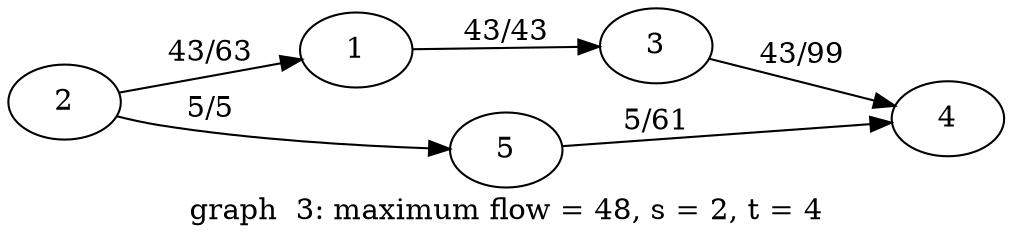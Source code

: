 digraph g{
 rankdir = LR
1 -> 3 [label = " 43/43 "];
2 -> 5 [label = " 5/5 "];
2 -> 1 [label = " 43/63 "];
3 -> 4 [label = " 43/99 "];
5 -> 4 [label = " 5/61 "];
label = "graph  3: maximum flow = 48, s = 2, t = 4"
}
